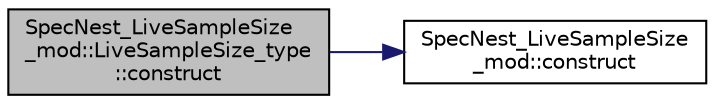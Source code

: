 digraph "SpecNest_LiveSampleSize_mod::LiveSampleSize_type::construct"
{
 // LATEX_PDF_SIZE
  edge [fontname="Helvetica",fontsize="10",labelfontname="Helvetica",labelfontsize="10"];
  node [fontname="Helvetica",fontsize="10",shape=record];
  rankdir="LR";
  Node1 [label="SpecNest_LiveSampleSize\l_mod::LiveSampleSize_type\l::construct",height=0.2,width=0.4,color="black", fillcolor="grey75", style="filled", fontcolor="black",tooltip=" "];
  Node1 -> Node2 [color="midnightblue",fontsize="10",style="solid",fontname="Helvetica"];
  Node2 [label="SpecNest_LiveSampleSize\l_mod::construct",height=0.2,width=0.4,color="black", fillcolor="white", style="filled",URL="$namespaceSpecNest__LiveSampleSize__mod.html#a9efe3de43c1fdd4d46cd52347e2e4f85",tooltip=" "];
}
